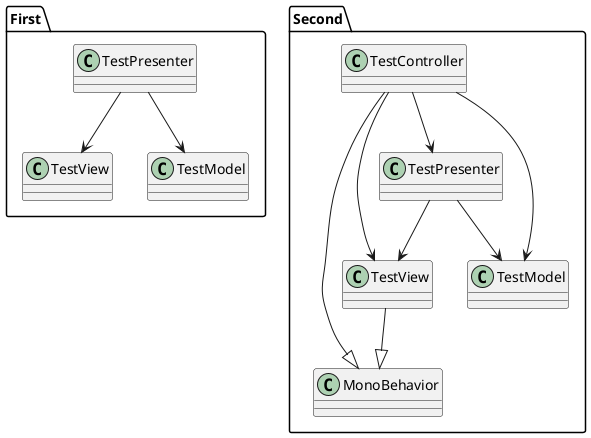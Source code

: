 ﻿@startuml
'https://plantuml.com/class-diagram
namespace First{
class TestView
class TestModel
class TestPresenter

TestPresenter --> TestModel
TestPresenter --> TestView
}

namespace Second{
class MonoBehavior

class TestView
class TestModel
class TestPresenter
class TestController

TestController --> TestPresenter
TestController --> TestView
TestController --> TestModel

TestPresenter -->TestModel
TestPresenter-->TestView

TestController --|> MonoBehavior
TestView --|> MonoBehavior
}
@enduml